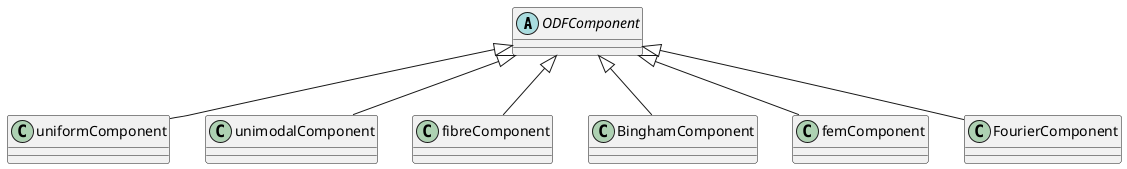 @startuml

abstract class ODFComponent {
}

class uniformComponent {
}

class unimodalComponent {
}

class fibreComponent {
}

class BinghamComponent {
}

class femComponent {
}

class FourierComponent {
}

uniformComponent -up-|> ODFComponent
unimodalComponent -up-|> ODFComponent
fibreComponent -up-|> ODFComponent
BinghamComponent -up-|> ODFComponent
femComponent -up-|> ODFComponent
FourierComponent -up-|> ODFComponent

@enduml